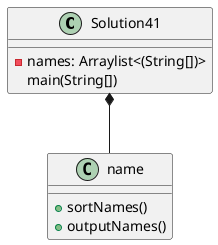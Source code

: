 @startuml
class Solution41 {
    'attributes
    -names: Arraylist<(String[])>
    main(String[])
}

class name{
    'behaviors
    +sortNames()
    +outputNames()
}

Solution41 *-- name

@enduml